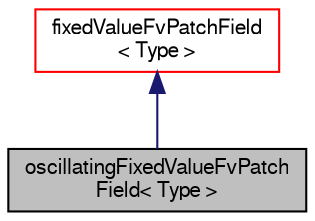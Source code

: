digraph "oscillatingFixedValueFvPatchField&lt; Type &gt;"
{
  bgcolor="transparent";
  edge [fontname="FreeSans",fontsize="10",labelfontname="FreeSans",labelfontsize="10"];
  node [fontname="FreeSans",fontsize="10",shape=record];
  Node10 [label="oscillatingFixedValueFvPatch\lField\< Type \>",height=0.2,width=0.4,color="black", fillcolor="grey75", style="filled", fontcolor="black"];
  Node11 -> Node10 [dir="back",color="midnightblue",fontsize="10",style="solid",fontname="FreeSans"];
  Node11 [label="fixedValueFvPatchField\l\< Type \>",height=0.2,width=0.4,color="red",URL="$a21986.html",tooltip="This boundary condition supplies a fixed value constraint, and is the base class for a number of othe..."];
}
